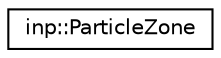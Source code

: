 digraph "Graphical Class Hierarchy"
{
  edge [fontname="Helvetica",fontsize="10",labelfontname="Helvetica",labelfontsize="10"];
  node [fontname="Helvetica",fontsize="10",shape=record];
  rankdir="LR";
  Node0 [label="inp::ParticleZone",height=0.2,width=0.4,color="black", fillcolor="white", style="filled",URL="$structinp_1_1ParticleZone.html",tooltip="User-input data for particle zone. "];
}
